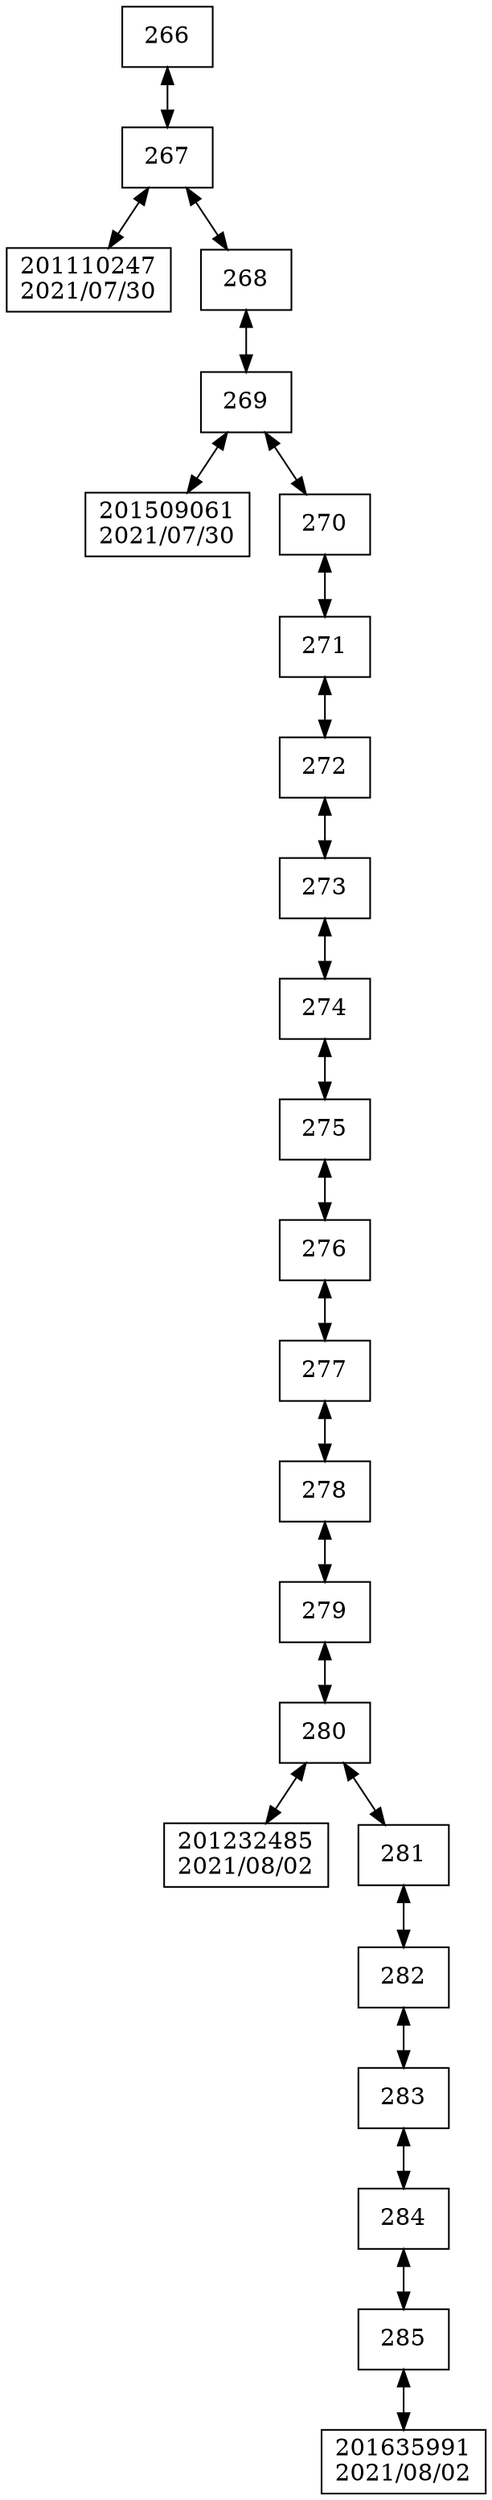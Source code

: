 digraph G{
 rankdir = TB; 
node [shape=box]; 
compound=true; 
"266"[label="266"];
"267"[label="267"];
"201110247"[label="201110247
2021/07/30"];
"268"[label="268"];
"269"[label="269"];
"201509061"[label="201509061
2021/07/30"];
"270"[label="270"];
"271"[label="271"];
"272"[label="272"];
"273"[label="273"];
"274"[label="274"];
"275"[label="275"];
"276"[label="276"];
"277"[label="277"];
"278"[label="278"];
"279"[label="279"];
"280"[label="280"];
"201232485"[label="201232485
2021/08/02"];
"281"[label="281"];
"282"[label="282"];
"283"[label="283"];
"284"[label="284"];
"285"[label="285"];
"201635991"[label="201635991
2021/08/02"];
"266" -> "267"[dir="both"];
"267" -> "201110247"[dir="both"];
"267" -> "268"[dir="both"];
"268" -> "269"[dir="both"];
"269" -> "201509061"[dir="both"];
"269" -> "270"[dir="both"];
"270" -> "271"[dir="both"];
"271" -> "272"[dir="both"];
"272" -> "273"[dir="both"];
"273" -> "274"[dir="both"];
"274" -> "275"[dir="both"];
"275" -> "276"[dir="both"];
"276" -> "277"[dir="both"];
"277" -> "278"[dir="both"];
"278" -> "279"[dir="both"];
"279" -> "280"[dir="both"];
"280" -> "201232485"[dir="both"];
"280" -> "281"[dir="both"];
"281" -> "282"[dir="both"];
"282" -> "283"[dir="both"];
"283" -> "284"[dir="both"];
"284" -> "285"[dir="both"];
"285" -> "201635991"[dir="both"];

}

